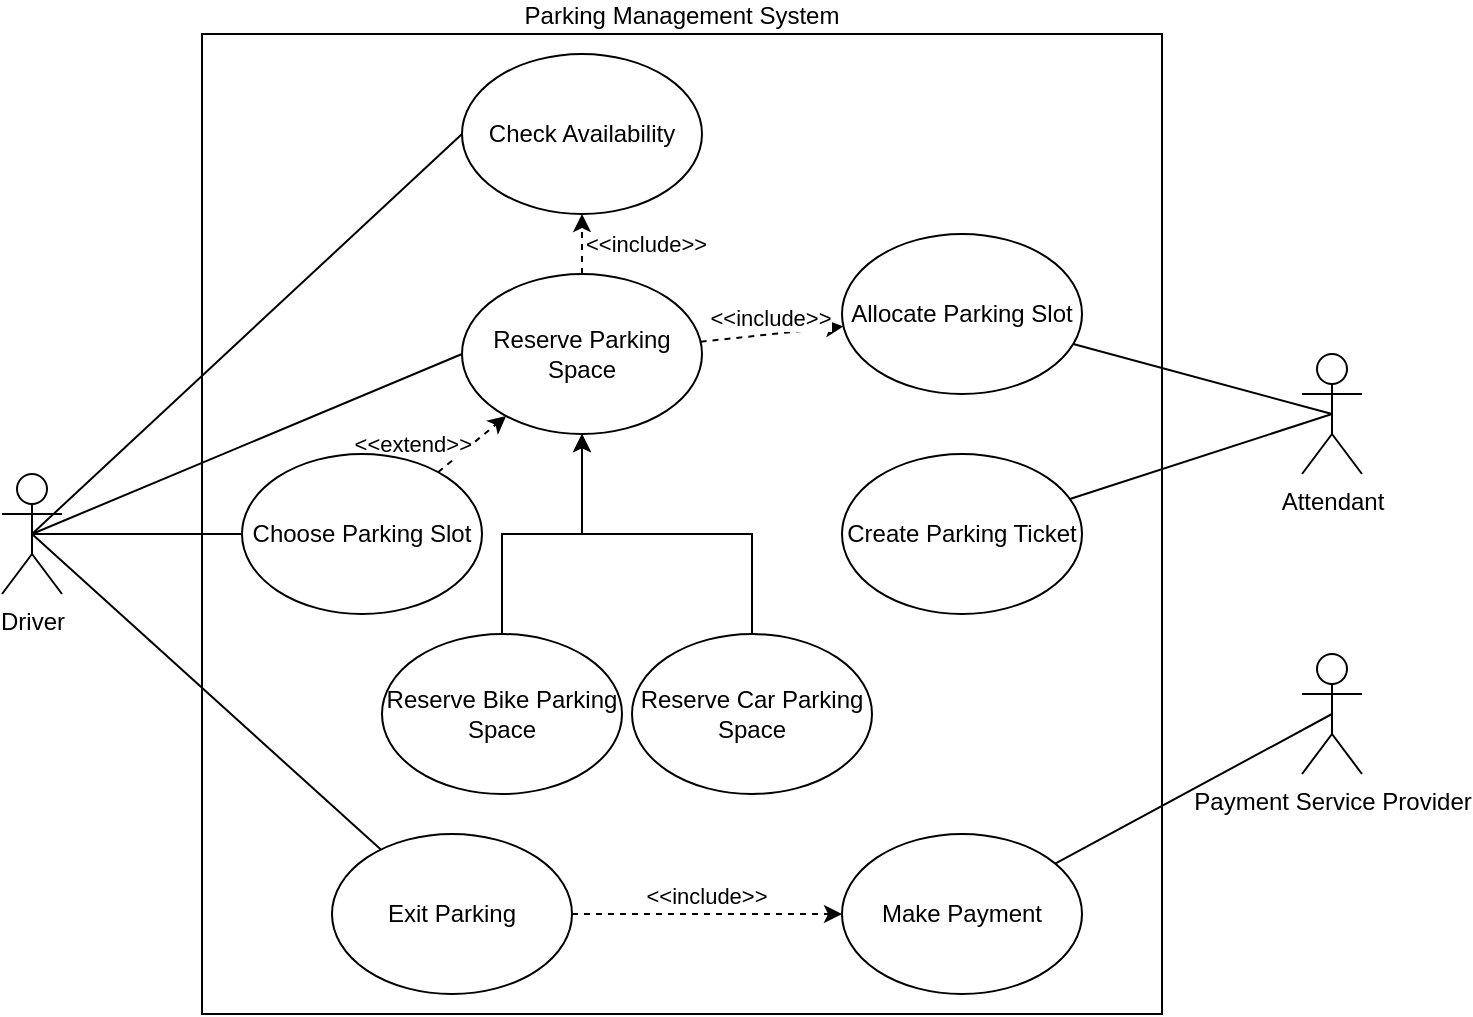<mxfile version="24.8.0">
  <diagram name="Page-1" id="7z0a14AjMEHdbgbK9BeI">
    <mxGraphModel dx="1436" dy="767" grid="1" gridSize="10" guides="1" tooltips="1" connect="1" arrows="1" fold="1" page="1" pageScale="1" pageWidth="850" pageHeight="1100" math="0" shadow="0">
      <root>
        <mxCell id="0" />
        <mxCell id="1" parent="0" />
        <mxCell id="yRQAhyuQOuWcgN8ul9Md-11" style="rounded=0;orthogonalLoop=1;jettySize=auto;html=1;exitX=0.5;exitY=0.5;exitDx=0;exitDy=0;exitPerimeter=0;entryX=0;entryY=0.5;entryDx=0;entryDy=0;endArrow=none;endFill=0;" parent="1" source="yRQAhyuQOuWcgN8ul9Md-1" target="yRQAhyuQOuWcgN8ul9Md-3" edge="1">
          <mxGeometry relative="1" as="geometry" />
        </mxCell>
        <mxCell id="yRQAhyuQOuWcgN8ul9Md-12" style="rounded=0;orthogonalLoop=1;jettySize=auto;html=1;exitX=0.5;exitY=0.5;exitDx=0;exitDy=0;exitPerimeter=0;entryX=0;entryY=0.5;entryDx=0;entryDy=0;endArrow=none;endFill=0;" parent="1" source="yRQAhyuQOuWcgN8ul9Md-1" target="yRQAhyuQOuWcgN8ul9Md-4" edge="1">
          <mxGeometry relative="1" as="geometry" />
        </mxCell>
        <mxCell id="yRQAhyuQOuWcgN8ul9Md-28" style="rounded=0;orthogonalLoop=1;jettySize=auto;html=1;exitX=0.5;exitY=0.5;exitDx=0;exitDy=0;exitPerimeter=0;endArrow=none;endFill=0;" parent="1" source="yRQAhyuQOuWcgN8ul9Md-1" target="yRQAhyuQOuWcgN8ul9Md-27" edge="1">
          <mxGeometry relative="1" as="geometry" />
        </mxCell>
        <mxCell id="7husyoUc32hB9gXUdW3a-5" style="rounded=0;orthogonalLoop=1;jettySize=auto;html=1;exitX=0.5;exitY=0.5;exitDx=0;exitDy=0;exitPerimeter=0;endArrow=none;endFill=0;" edge="1" parent="1" source="yRQAhyuQOuWcgN8ul9Md-1" target="7husyoUc32hB9gXUdW3a-1">
          <mxGeometry relative="1" as="geometry" />
        </mxCell>
        <mxCell id="yRQAhyuQOuWcgN8ul9Md-1" value="Driver" style="shape=umlActor;verticalLabelPosition=bottom;verticalAlign=top;html=1;outlineConnect=0;portConstraintRotation=0;connectable=1;snapToPoint=0;" parent="1" vertex="1">
          <mxGeometry x="50" y="250" width="30" height="60" as="geometry" />
        </mxCell>
        <mxCell id="yRQAhyuQOuWcgN8ul9Md-3" value="Check Availability" style="ellipse;whiteSpace=wrap;html=1;" parent="1" vertex="1">
          <mxGeometry x="280" y="40" width="120" height="80" as="geometry" />
        </mxCell>
        <mxCell id="yRQAhyuQOuWcgN8ul9Md-9" value="" style="rounded=0;orthogonalLoop=1;jettySize=auto;html=1;dashed=1;labelPosition=center;verticalLabelPosition=middle;align=center;verticalAlign=middle;" parent="1" source="yRQAhyuQOuWcgN8ul9Md-4" target="yRQAhyuQOuWcgN8ul9Md-3" edge="1">
          <mxGeometry relative="1" as="geometry" />
        </mxCell>
        <mxCell id="yRQAhyuQOuWcgN8ul9Md-10" value="&amp;lt;&amp;lt;include&amp;gt;&amp;gt;" style="edgeLabel;html=1;align=left;verticalAlign=middle;resizable=0;points=[];labelPosition=right;verticalLabelPosition=middle;" parent="yRQAhyuQOuWcgN8ul9Md-9" vertex="1" connectable="0">
          <mxGeometry x="0.123" relative="1" as="geometry">
            <mxPoint y="2" as="offset" />
          </mxGeometry>
        </mxCell>
        <mxCell id="yRQAhyuQOuWcgN8ul9Md-14" value="" style="rounded=0;orthogonalLoop=1;jettySize=auto;html=1;dashed=1;" parent="1" source="yRQAhyuQOuWcgN8ul9Md-4" target="yRQAhyuQOuWcgN8ul9Md-13" edge="1">
          <mxGeometry relative="1" as="geometry" />
        </mxCell>
        <mxCell id="yRQAhyuQOuWcgN8ul9Md-15" value="&amp;lt;&amp;lt;include&amp;gt;&amp;gt;" style="edgeLabel;html=1;align=center;verticalAlign=bottom;resizable=0;points=[];labelPosition=center;verticalLabelPosition=top;" parent="yRQAhyuQOuWcgN8ul9Md-14" vertex="1" connectable="0">
          <mxGeometry x="-0.029" relative="1" as="geometry">
            <mxPoint as="offset" />
          </mxGeometry>
        </mxCell>
        <mxCell id="yRQAhyuQOuWcgN8ul9Md-4" value="Reserve Parking Space" style="ellipse;whiteSpace=wrap;html=1;" parent="1" vertex="1">
          <mxGeometry x="280" y="150" width="120" height="80" as="geometry" />
        </mxCell>
        <mxCell id="yRQAhyuQOuWcgN8ul9Md-8" value="" style="edgeStyle=orthogonalEdgeStyle;rounded=0;orthogonalLoop=1;jettySize=auto;html=1;" parent="1" source="yRQAhyuQOuWcgN8ul9Md-5" target="yRQAhyuQOuWcgN8ul9Md-4" edge="1">
          <mxGeometry relative="1" as="geometry" />
        </mxCell>
        <mxCell id="yRQAhyuQOuWcgN8ul9Md-5" value="Reserve Car Parking Space" style="ellipse;whiteSpace=wrap;html=1;" parent="1" vertex="1">
          <mxGeometry x="365" y="330" width="120" height="80" as="geometry" />
        </mxCell>
        <mxCell id="yRQAhyuQOuWcgN8ul9Md-7" value="" style="edgeStyle=orthogonalEdgeStyle;rounded=0;orthogonalLoop=1;jettySize=auto;html=1;" parent="1" source="yRQAhyuQOuWcgN8ul9Md-6" target="yRQAhyuQOuWcgN8ul9Md-4" edge="1">
          <mxGeometry relative="1" as="geometry" />
        </mxCell>
        <mxCell id="yRQAhyuQOuWcgN8ul9Md-6" value="Reserve Bike Parking Space" style="ellipse;whiteSpace=wrap;html=1;" parent="1" vertex="1">
          <mxGeometry x="240" y="330" width="120" height="80" as="geometry" />
        </mxCell>
        <mxCell id="yRQAhyuQOuWcgN8ul9Md-13" value="Allocate Parking Slot" style="ellipse;whiteSpace=wrap;html=1;" parent="1" vertex="1">
          <mxGeometry x="470" y="130" width="120" height="80" as="geometry" />
        </mxCell>
        <mxCell id="yRQAhyuQOuWcgN8ul9Md-18" style="rounded=0;orthogonalLoop=1;jettySize=auto;html=1;exitX=0.5;exitY=0.5;exitDx=0;exitDy=0;exitPerimeter=0;endArrow=none;endFill=0;" parent="1" source="yRQAhyuQOuWcgN8ul9Md-16" target="yRQAhyuQOuWcgN8ul9Md-13" edge="1">
          <mxGeometry relative="1" as="geometry" />
        </mxCell>
        <mxCell id="yRQAhyuQOuWcgN8ul9Md-32" style="rounded=0;orthogonalLoop=1;jettySize=auto;html=1;exitX=0.5;exitY=0.5;exitDx=0;exitDy=0;exitPerimeter=0;endArrow=none;endFill=0;" parent="1" source="yRQAhyuQOuWcgN8ul9Md-16" target="yRQAhyuQOuWcgN8ul9Md-31" edge="1">
          <mxGeometry relative="1" as="geometry" />
        </mxCell>
        <mxCell id="yRQAhyuQOuWcgN8ul9Md-16" value="Attendant" style="shape=umlActor;verticalLabelPosition=bottom;verticalAlign=top;html=1;outlineConnect=0;portConstraintRotation=0;connectable=1;snapToPoint=0;" parent="1" vertex="1">
          <mxGeometry x="700" y="190" width="30" height="60" as="geometry" />
        </mxCell>
        <mxCell id="yRQAhyuQOuWcgN8ul9Md-20" value="Make Payment" style="ellipse;whiteSpace=wrap;html=1;" parent="1" vertex="1">
          <mxGeometry x="470" y="430" width="120" height="80" as="geometry" />
        </mxCell>
        <mxCell id="yRQAhyuQOuWcgN8ul9Md-26" style="rounded=0;orthogonalLoop=1;jettySize=auto;html=1;exitX=0.5;exitY=0.5;exitDx=0;exitDy=0;exitPerimeter=0;endArrow=none;endFill=0;" parent="1" source="yRQAhyuQOuWcgN8ul9Md-24" target="yRQAhyuQOuWcgN8ul9Md-20" edge="1">
          <mxGeometry relative="1" as="geometry" />
        </mxCell>
        <mxCell id="yRQAhyuQOuWcgN8ul9Md-24" value="Payment Service Provider" style="shape=umlActor;verticalLabelPosition=bottom;verticalAlign=top;html=1;outlineConnect=0;portConstraintRotation=0;connectable=1;snapToPoint=0;" parent="1" vertex="1">
          <mxGeometry x="700" y="340" width="30" height="60" as="geometry" />
        </mxCell>
        <mxCell id="yRQAhyuQOuWcgN8ul9Md-29" style="edgeStyle=orthogonalEdgeStyle;rounded=0;orthogonalLoop=1;jettySize=auto;html=1;dashed=1;" parent="1" source="yRQAhyuQOuWcgN8ul9Md-27" target="yRQAhyuQOuWcgN8ul9Md-20" edge="1">
          <mxGeometry relative="1" as="geometry" />
        </mxCell>
        <mxCell id="yRQAhyuQOuWcgN8ul9Md-30" value="&amp;lt;&amp;lt;include&amp;gt;&amp;gt;" style="edgeLabel;html=1;align=center;verticalAlign=bottom;resizable=0;points=[];labelPosition=center;verticalLabelPosition=top;" parent="yRQAhyuQOuWcgN8ul9Md-29" vertex="1" connectable="0">
          <mxGeometry x="-0.005" y="1" relative="1" as="geometry">
            <mxPoint as="offset" />
          </mxGeometry>
        </mxCell>
        <mxCell id="yRQAhyuQOuWcgN8ul9Md-27" value="Exit Parking" style="ellipse;whiteSpace=wrap;html=1;" parent="1" vertex="1">
          <mxGeometry x="215" y="430" width="120" height="80" as="geometry" />
        </mxCell>
        <mxCell id="yRQAhyuQOuWcgN8ul9Md-31" value="Create Parking Ticket" style="ellipse;whiteSpace=wrap;html=1;" parent="1" vertex="1">
          <mxGeometry x="470" y="240" width="120" height="80" as="geometry" />
        </mxCell>
        <mxCell id="yRQAhyuQOuWcgN8ul9Md-33" value="Parking Management System" style="rounded=0;whiteSpace=wrap;html=1;fillColor=none;labelPosition=center;verticalLabelPosition=top;align=center;verticalAlign=bottom;fillOpacity=0;" parent="1" vertex="1">
          <mxGeometry x="150" y="30" width="480" height="490" as="geometry" />
        </mxCell>
        <mxCell id="7husyoUc32hB9gXUdW3a-3" style="rounded=0;orthogonalLoop=1;jettySize=auto;html=1;dashed=1;" edge="1" parent="1" source="7husyoUc32hB9gXUdW3a-1" target="yRQAhyuQOuWcgN8ul9Md-4">
          <mxGeometry relative="1" as="geometry" />
        </mxCell>
        <mxCell id="7husyoUc32hB9gXUdW3a-4" value="&amp;lt;&amp;lt;extend&amp;gt;&amp;gt;" style="edgeLabel;html=1;align=right;verticalAlign=middle;resizable=0;points=[];labelPosition=left;verticalLabelPosition=middle;" vertex="1" connectable="0" parent="7husyoUc32hB9gXUdW3a-3">
          <mxGeometry x="0.012" relative="1" as="geometry">
            <mxPoint as="offset" />
          </mxGeometry>
        </mxCell>
        <mxCell id="7husyoUc32hB9gXUdW3a-1" value="Choose Parking Slot" style="ellipse;whiteSpace=wrap;html=1;" vertex="1" parent="1">
          <mxGeometry x="170" y="240" width="120" height="80" as="geometry" />
        </mxCell>
      </root>
    </mxGraphModel>
  </diagram>
</mxfile>

